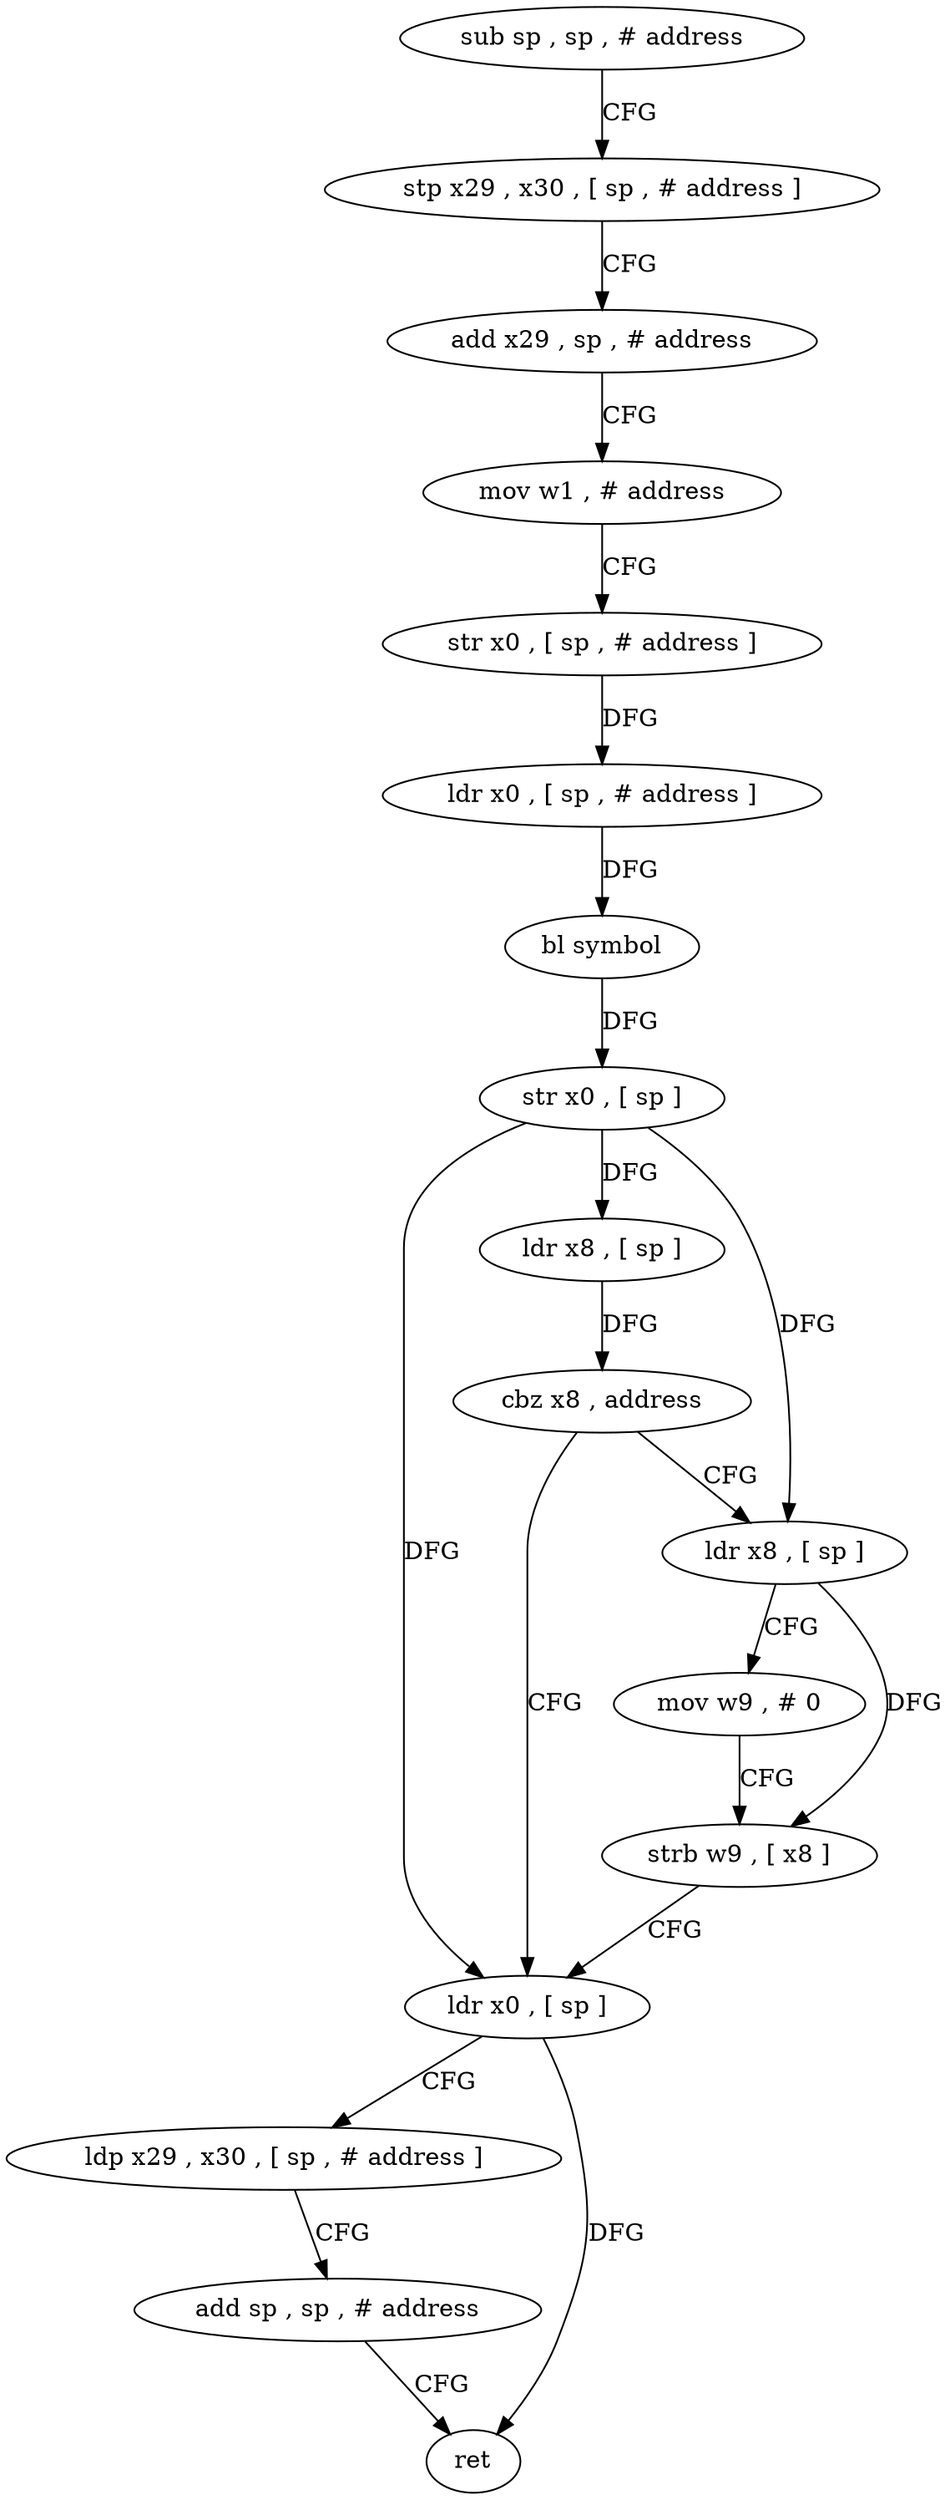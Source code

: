 digraph "func" {
"4236256" [label = "sub sp , sp , # address" ]
"4236260" [label = "stp x29 , x30 , [ sp , # address ]" ]
"4236264" [label = "add x29 , sp , # address" ]
"4236268" [label = "mov w1 , # address" ]
"4236272" [label = "str x0 , [ sp , # address ]" ]
"4236276" [label = "ldr x0 , [ sp , # address ]" ]
"4236280" [label = "bl symbol" ]
"4236284" [label = "str x0 , [ sp ]" ]
"4236288" [label = "ldr x8 , [ sp ]" ]
"4236292" [label = "cbz x8 , address" ]
"4236308" [label = "ldr x0 , [ sp ]" ]
"4236296" [label = "ldr x8 , [ sp ]" ]
"4236312" [label = "ldp x29 , x30 , [ sp , # address ]" ]
"4236316" [label = "add sp , sp , # address" ]
"4236320" [label = "ret" ]
"4236300" [label = "mov w9 , # 0" ]
"4236304" [label = "strb w9 , [ x8 ]" ]
"4236256" -> "4236260" [ label = "CFG" ]
"4236260" -> "4236264" [ label = "CFG" ]
"4236264" -> "4236268" [ label = "CFG" ]
"4236268" -> "4236272" [ label = "CFG" ]
"4236272" -> "4236276" [ label = "DFG" ]
"4236276" -> "4236280" [ label = "DFG" ]
"4236280" -> "4236284" [ label = "DFG" ]
"4236284" -> "4236288" [ label = "DFG" ]
"4236284" -> "4236308" [ label = "DFG" ]
"4236284" -> "4236296" [ label = "DFG" ]
"4236288" -> "4236292" [ label = "DFG" ]
"4236292" -> "4236308" [ label = "CFG" ]
"4236292" -> "4236296" [ label = "CFG" ]
"4236308" -> "4236312" [ label = "CFG" ]
"4236308" -> "4236320" [ label = "DFG" ]
"4236296" -> "4236300" [ label = "CFG" ]
"4236296" -> "4236304" [ label = "DFG" ]
"4236312" -> "4236316" [ label = "CFG" ]
"4236316" -> "4236320" [ label = "CFG" ]
"4236300" -> "4236304" [ label = "CFG" ]
"4236304" -> "4236308" [ label = "CFG" ]
}
